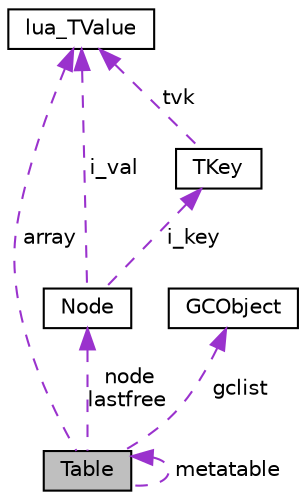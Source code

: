 digraph "Table"
{
 // LATEX_PDF_SIZE
  edge [fontname="Helvetica",fontsize="10",labelfontname="Helvetica",labelfontsize="10"];
  node [fontname="Helvetica",fontsize="10",shape=record];
  Node1 [label="Table",height=0.2,width=0.4,color="black", fillcolor="grey75", style="filled", fontcolor="black",tooltip=" "];
  Node2 -> Node1 [dir="back",color="darkorchid3",fontsize="10",style="dashed",label=" node\nlastfree" ,fontname="Helvetica"];
  Node2 [label="Node",height=0.2,width=0.4,color="black", fillcolor="white", style="filled",URL="$struct_node.html",tooltip=" "];
  Node3 -> Node2 [dir="back",color="darkorchid3",fontsize="10",style="dashed",label=" i_val" ,fontname="Helvetica"];
  Node3 [label="lua_TValue",height=0.2,width=0.4,color="black", fillcolor="white", style="filled",URL="$structlua___t_value.html",tooltip=" "];
  Node4 -> Node2 [dir="back",color="darkorchid3",fontsize="10",style="dashed",label=" i_key" ,fontname="Helvetica"];
  Node4 [label="TKey",height=0.2,width=0.4,color="black", fillcolor="white", style="filled",URL="$union_t_key.html",tooltip=" "];
  Node3 -> Node4 [dir="back",color="darkorchid3",fontsize="10",style="dashed",label=" tvk" ,fontname="Helvetica"];
  Node3 -> Node1 [dir="back",color="darkorchid3",fontsize="10",style="dashed",label=" array" ,fontname="Helvetica"];
  Node1 -> Node1 [dir="back",color="darkorchid3",fontsize="10",style="dashed",label=" metatable" ,fontname="Helvetica"];
  Node5 -> Node1 [dir="back",color="darkorchid3",fontsize="10",style="dashed",label=" gclist" ,fontname="Helvetica"];
  Node5 [label="GCObject",height=0.2,width=0.4,color="black", fillcolor="white", style="filled",URL="$struct_g_c_object.html",tooltip=" "];
}
